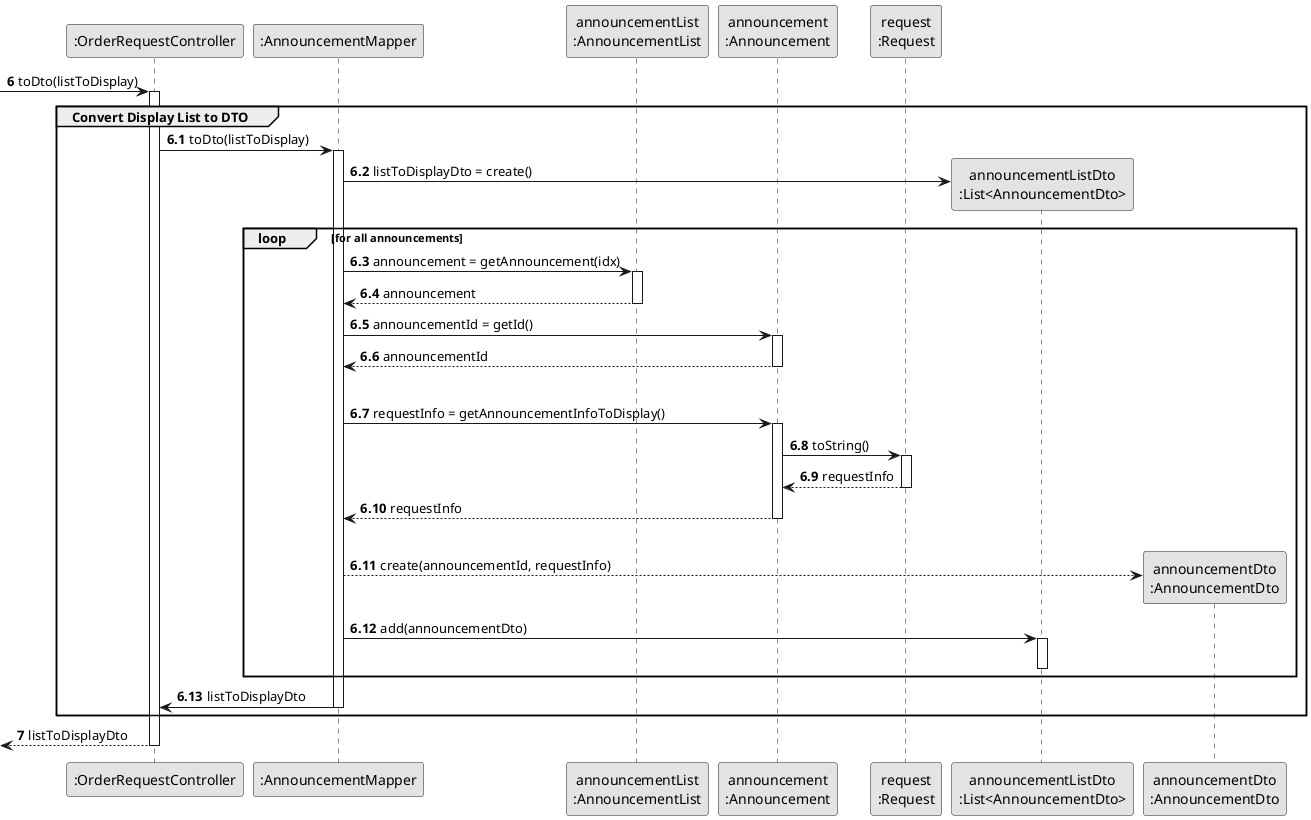 @startuml
skinparam monochrome true
skinparam packageStyle rectangle
skinparam shadowing false


participant ":OrderRequestController" as CTRL
participant ":AnnouncementMapper" as MAPPER
participant "announcementList\n:AnnouncementList" as LISTCLASS
participant "announcement\n:Announcement" as ANNOUNCE
participant "request\n:Request" as REQUEST
participant "announcementListDto\n:List<AnnouncementDto>" as LISTDTO
participant "announcementDto\n:AnnouncementDto" as ANCDTO


autonumber 6

 -> CTRL : toDto(listToDisplay)

activate CTRL

    autonumber 6.1

    group Convert Display List to DTO

        CTRL -> MAPPER : toDto(listToDisplay)
        activate MAPPER

        MAPPER -> LISTDTO** : listToDisplayDto = create()

        loop for all announcements

        MAPPER -> LISTCLASS : announcement = getAnnouncement(idx)
        activate LISTCLASS

            LISTCLASS --> MAPPER : announcement
        deactivate LISTCLASS

        MAPPER -> ANNOUNCE : announcementId = getId()
        activate ANNOUNCE

        ANNOUNCE --> MAPPER : announcementId
        deactivate ANNOUNCE
|||
        MAPPER -> ANNOUNCE : requestInfo = getAnnouncementInfoToDisplay()
        activate ANNOUNCE

            ANNOUNCE -> REQUEST : toString()
            activate REQUEST

                REQUEST --> ANNOUNCE : requestInfo
            deactivate REQUEST

            ANNOUNCE --> MAPPER : requestInfo
        deactivate ANNOUNCE
|||

        MAPPER --> ANCDTO**: create(announcementId, requestInfo)

        MAPPER -> LISTDTO : add(announcementDto)
        activate LISTDTO
        deactivate LISTDTO

        end loop

        MAPPER -> CTRL : listToDisplayDto
        deactivate MAPPER

    end group

    autonumber 7
    <-- CTRL  : listToDisplayDto
deactivate CTRL

@enduml